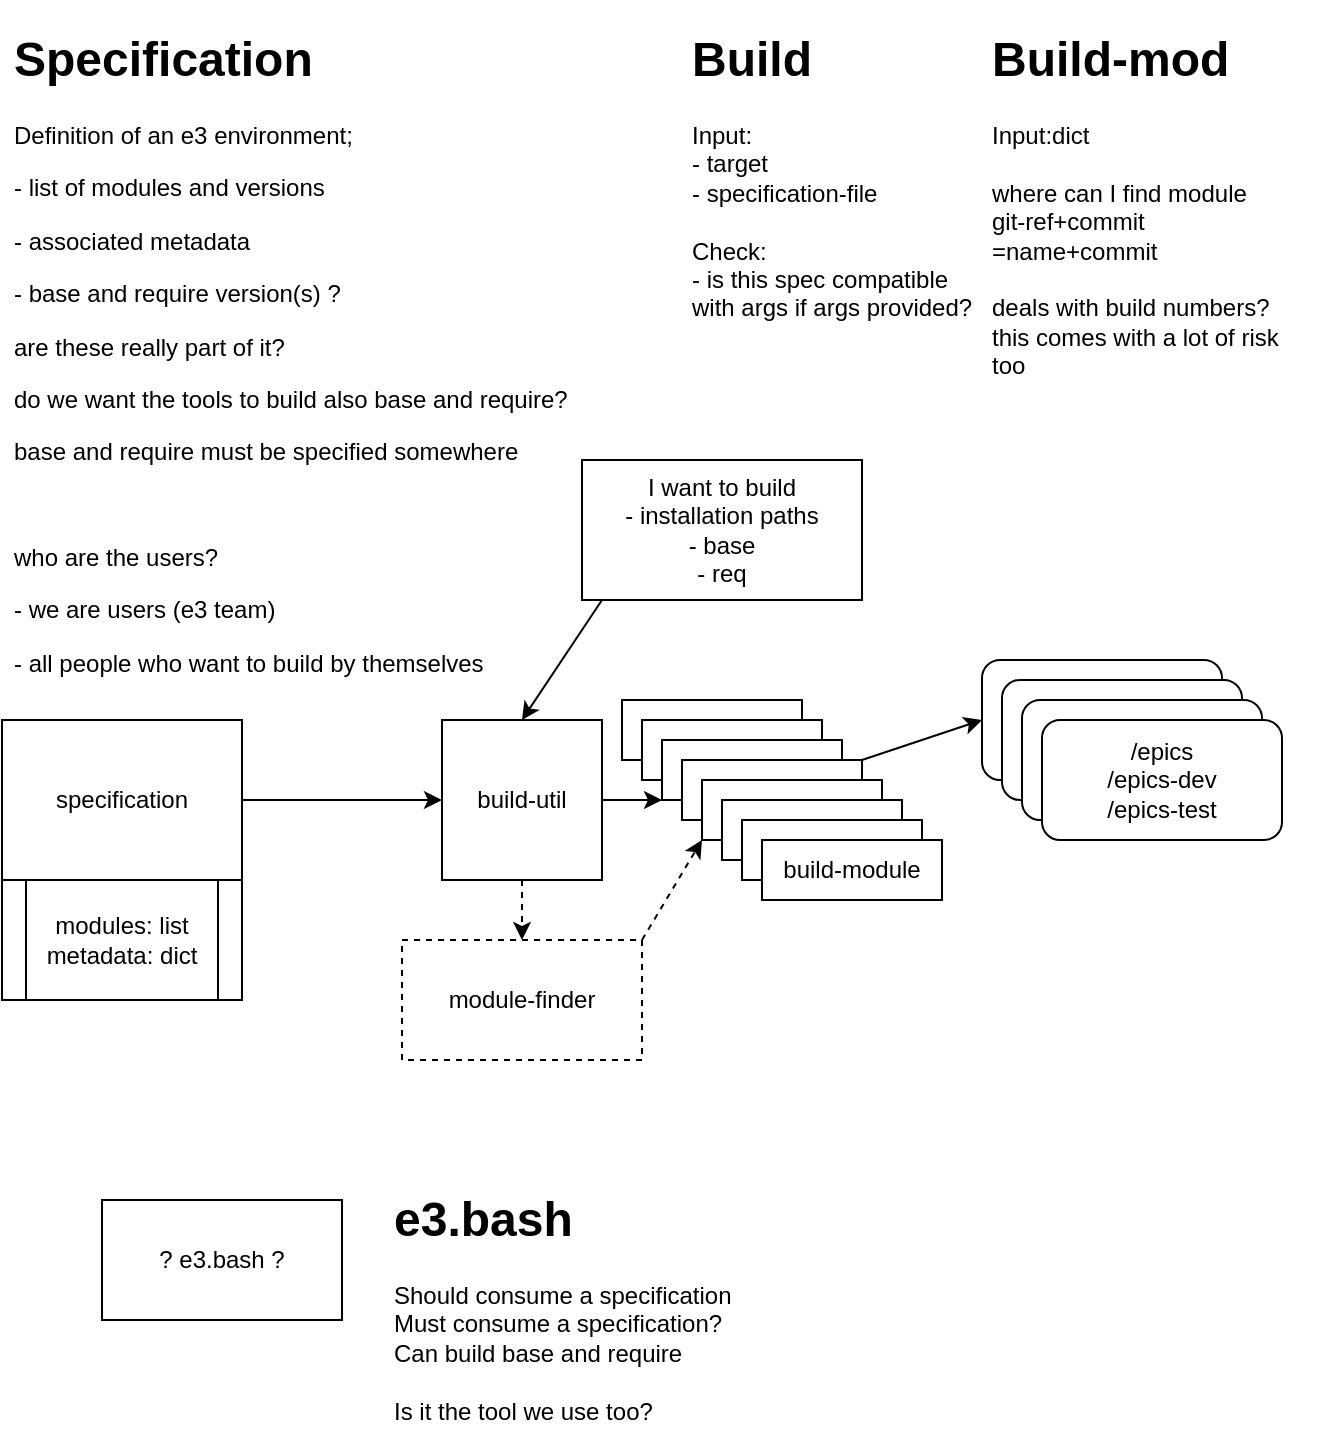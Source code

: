 <mxfile version="14.5.10" type="github">
  <diagram id="X60pKRLHYqNhBMuP8MKD" name="Page-1">
    <mxGraphModel dx="466" dy="773" grid="1" gridSize="10" guides="1" tooltips="1" connect="1" arrows="1" fold="1" page="1" pageScale="1" pageWidth="827" pageHeight="1169" math="0" shadow="0">
      <root>
        <mxCell id="0" />
        <mxCell id="1" parent="0" />
        <mxCell id="a3cAYwDz3qXqtBNzGSlk-1" value="&lt;div&gt;specification&lt;/div&gt;" style="rounded=0;whiteSpace=wrap;html=1;" vertex="1" parent="1">
          <mxGeometry x="20" y="370" width="120" height="80" as="geometry" />
        </mxCell>
        <mxCell id="a3cAYwDz3qXqtBNzGSlk-3" value="&lt;h1&gt;Build&lt;/h1&gt;&lt;div&gt;Input:&lt;/div&gt;&lt;div&gt;- target&lt;/div&gt;&lt;div&gt;- specification-file&lt;br&gt;&lt;/div&gt;&lt;div&gt;&lt;br&gt;&lt;/div&gt;&lt;div&gt;Check:&lt;/div&gt;&lt;div&gt;- is this spec compatible with args if args provided?&lt;br&gt;&lt;/div&gt;" style="text;html=1;strokeColor=none;fillColor=none;spacing=5;spacingTop=-20;whiteSpace=wrap;overflow=hidden;rounded=0;" vertex="1" parent="1">
          <mxGeometry x="360" y="20" width="160" height="190" as="geometry" />
        </mxCell>
        <mxCell id="a3cAYwDz3qXqtBNzGSlk-4" value="&lt;div&gt;modules: list&lt;/div&gt;&lt;div&gt;metadata: dict&lt;br&gt;&lt;/div&gt;" style="shape=process;whiteSpace=wrap;html=1;backgroundOutline=1;" vertex="1" parent="1">
          <mxGeometry x="20" y="450" width="120" height="60" as="geometry" />
        </mxCell>
        <mxCell id="a3cAYwDz3qXqtBNzGSlk-5" value="" style="endArrow=classic;html=1;exitX=1;exitY=0.5;exitDx=0;exitDy=0;" edge="1" parent="1" source="a3cAYwDz3qXqtBNzGSlk-1">
          <mxGeometry width="50" height="50" relative="1" as="geometry">
            <mxPoint x="310" y="390" as="sourcePoint" />
            <mxPoint x="240" y="410" as="targetPoint" />
          </mxGeometry>
        </mxCell>
        <mxCell id="a3cAYwDz3qXqtBNzGSlk-6" value="&lt;div&gt;build-util&lt;/div&gt;" style="whiteSpace=wrap;html=1;aspect=fixed;" vertex="1" parent="1">
          <mxGeometry x="240" y="370" width="80" height="80" as="geometry" />
        </mxCell>
        <mxCell id="a3cAYwDz3qXqtBNzGSlk-7" value="" style="endArrow=classic;html=1;entryX=0.5;entryY=0;entryDx=0;entryDy=0;" edge="1" parent="1" target="a3cAYwDz3qXqtBNzGSlk-6">
          <mxGeometry width="50" height="50" relative="1" as="geometry">
            <mxPoint x="320" y="310" as="sourcePoint" />
            <mxPoint x="360" y="340" as="targetPoint" />
          </mxGeometry>
        </mxCell>
        <mxCell id="a3cAYwDz3qXqtBNzGSlk-9" value="&lt;div&gt;I want to build&lt;/div&gt;&lt;div&gt;- installation paths&lt;/div&gt;&lt;div&gt;- base&lt;/div&gt;&lt;div&gt;- req&lt;br&gt;&lt;/div&gt;" style="rounded=0;whiteSpace=wrap;html=1;" vertex="1" parent="1">
          <mxGeometry x="310" y="240" width="140" height="70" as="geometry" />
        </mxCell>
        <mxCell id="a3cAYwDz3qXqtBNzGSlk-11" value="&lt;div&gt;/epics&lt;/div&gt;&lt;div&gt;/epics-dev&lt;/div&gt;&lt;div&gt;/epics-test&lt;br&gt;&lt;/div&gt;" style="rounded=1;whiteSpace=wrap;html=1;" vertex="1" parent="1">
          <mxGeometry x="510" y="340" width="120" height="60" as="geometry" />
        </mxCell>
        <mxCell id="a3cAYwDz3qXqtBNzGSlk-12" value="&lt;div&gt;/epics&lt;/div&gt;&lt;div&gt;/epics-dev&lt;/div&gt;&lt;div&gt;/epics-test&lt;br&gt;&lt;/div&gt;" style="rounded=1;whiteSpace=wrap;html=1;" vertex="1" parent="1">
          <mxGeometry x="520" y="350" width="120" height="60" as="geometry" />
        </mxCell>
        <mxCell id="a3cAYwDz3qXqtBNzGSlk-13" value="&lt;div&gt;/epics&lt;/div&gt;&lt;div&gt;/epics-dev&lt;/div&gt;&lt;div&gt;/epics-test&lt;br&gt;&lt;/div&gt;" style="rounded=1;whiteSpace=wrap;html=1;" vertex="1" parent="1">
          <mxGeometry x="530" y="360" width="120" height="60" as="geometry" />
        </mxCell>
        <mxCell id="a3cAYwDz3qXqtBNzGSlk-14" value="&lt;div&gt;/epics&lt;/div&gt;&lt;div&gt;/epics-dev&lt;/div&gt;&lt;div&gt;/epics-test&lt;br&gt;&lt;/div&gt;" style="rounded=1;whiteSpace=wrap;html=1;" vertex="1" parent="1">
          <mxGeometry x="540" y="370" width="120" height="60" as="geometry" />
        </mxCell>
        <mxCell id="a3cAYwDz3qXqtBNzGSlk-15" value="" style="endArrow=classic;html=1;exitX=0.5;exitY=1;exitDx=0;exitDy=0;entryX=0.5;entryY=0;entryDx=0;entryDy=0;dashed=1;" edge="1" parent="1" source="a3cAYwDz3qXqtBNzGSlk-6" target="a3cAYwDz3qXqtBNzGSlk-27">
          <mxGeometry width="50" height="50" relative="1" as="geometry">
            <mxPoint x="310" y="390" as="sourcePoint" />
            <mxPoint x="360" y="340" as="targetPoint" />
          </mxGeometry>
        </mxCell>
        <mxCell id="a3cAYwDz3qXqtBNzGSlk-16" value="&lt;h1&gt;Specification&lt;/h1&gt;&lt;p&gt;Definition of an e3 environment;&lt;/p&gt;&lt;p&gt;- list of modules and versions&lt;/p&gt;&lt;p&gt;- associated metadata&lt;/p&gt;&lt;p&gt;- base and require version(s) ?&lt;/p&gt;&lt;p&gt;are these really part of it?&lt;/p&gt;&lt;p&gt;do we want the tools to build also base and require?&lt;/p&gt;&lt;p&gt;base and require must be specified somewhere&lt;/p&gt;&lt;p&gt;&lt;br&gt;&lt;/p&gt;&lt;p&gt;who are the users?&lt;/p&gt;&lt;p&gt;- we are users (e3 team)&lt;/p&gt;&lt;p&gt;- all people who want to build by themselves&lt;br&gt;&lt;/p&gt;" style="text;html=1;strokeColor=none;fillColor=none;spacing=5;spacingTop=-20;whiteSpace=wrap;overflow=hidden;rounded=0;" vertex="1" parent="1">
          <mxGeometry x="21" y="20" width="309" height="360" as="geometry" />
        </mxCell>
        <mxCell id="a3cAYwDz3qXqtBNzGSlk-17" value="build-module" style="rounded=0;whiteSpace=wrap;html=1;" vertex="1" parent="1">
          <mxGeometry x="330" y="360" width="90" height="30" as="geometry" />
        </mxCell>
        <mxCell id="a3cAYwDz3qXqtBNzGSlk-18" value="build-module" style="rounded=0;whiteSpace=wrap;html=1;" vertex="1" parent="1">
          <mxGeometry x="340" y="370" width="90" height="30" as="geometry" />
        </mxCell>
        <mxCell id="a3cAYwDz3qXqtBNzGSlk-19" value="build-module" style="rounded=0;whiteSpace=wrap;html=1;" vertex="1" parent="1">
          <mxGeometry x="350" y="380" width="90" height="30" as="geometry" />
        </mxCell>
        <mxCell id="a3cAYwDz3qXqtBNzGSlk-20" value="build-module" style="rounded=0;whiteSpace=wrap;html=1;" vertex="1" parent="1">
          <mxGeometry x="360" y="390" width="90" height="30" as="geometry" />
        </mxCell>
        <mxCell id="a3cAYwDz3qXqtBNzGSlk-21" value="build-module" style="rounded=0;whiteSpace=wrap;html=1;" vertex="1" parent="1">
          <mxGeometry x="370" y="400" width="90" height="30" as="geometry" />
        </mxCell>
        <mxCell id="a3cAYwDz3qXqtBNzGSlk-22" value="build-module" style="rounded=0;whiteSpace=wrap;html=1;" vertex="1" parent="1">
          <mxGeometry x="380" y="410" width="90" height="30" as="geometry" />
        </mxCell>
        <mxCell id="a3cAYwDz3qXqtBNzGSlk-23" value="build-module" style="rounded=0;whiteSpace=wrap;html=1;" vertex="1" parent="1">
          <mxGeometry x="390" y="420" width="90" height="30" as="geometry" />
        </mxCell>
        <mxCell id="a3cAYwDz3qXqtBNzGSlk-24" value="build-module" style="rounded=0;whiteSpace=wrap;html=1;" vertex="1" parent="1">
          <mxGeometry x="400" y="430" width="90" height="30" as="geometry" />
        </mxCell>
        <mxCell id="a3cAYwDz3qXqtBNzGSlk-25" value="&lt;h1&gt;Build-mod&lt;/h1&gt;&lt;div&gt;Input:dict&lt;/div&gt;&lt;div&gt;&lt;br&gt;&lt;/div&gt;&lt;div&gt;where can I find module&lt;/div&gt;&lt;div&gt;git-ref+commit&lt;/div&gt;&lt;div&gt;=name+commit&lt;br&gt;&lt;/div&gt;&lt;div&gt;&lt;br&gt;&lt;/div&gt;&lt;div&gt;deals with build numbers?&lt;/div&gt;&lt;div&gt;this comes with a lot of risk too&lt;br&gt;&lt;/div&gt;" style="text;html=1;strokeColor=none;fillColor=none;spacing=5;spacingTop=-20;whiteSpace=wrap;overflow=hidden;rounded=0;" vertex="1" parent="1">
          <mxGeometry x="510" y="20" width="170" height="190" as="geometry" />
        </mxCell>
        <mxCell id="a3cAYwDz3qXqtBNzGSlk-27" value="module-finder" style="rounded=0;whiteSpace=wrap;html=1;dashed=1;" vertex="1" parent="1">
          <mxGeometry x="220" y="480" width="120" height="60" as="geometry" />
        </mxCell>
        <mxCell id="a3cAYwDz3qXqtBNzGSlk-28" value="" style="endArrow=classic;html=1;exitX=1;exitY=0;exitDx=0;exitDy=0;entryX=0;entryY=1;entryDx=0;entryDy=0;dashed=1;" edge="1" parent="1" source="a3cAYwDz3qXqtBNzGSlk-27" target="a3cAYwDz3qXqtBNzGSlk-21">
          <mxGeometry width="50" height="50" relative="1" as="geometry">
            <mxPoint x="290" y="460" as="sourcePoint" />
            <mxPoint x="290" y="490" as="targetPoint" />
          </mxGeometry>
        </mxCell>
        <mxCell id="a3cAYwDz3qXqtBNzGSlk-29" value="" style="endArrow=classic;html=1;exitX=1;exitY=0;exitDx=0;exitDy=0;entryX=0;entryY=0.5;entryDx=0;entryDy=0;" edge="1" parent="1" source="a3cAYwDz3qXqtBNzGSlk-20" target="a3cAYwDz3qXqtBNzGSlk-11">
          <mxGeometry width="50" height="50" relative="1" as="geometry">
            <mxPoint x="350" y="490" as="sourcePoint" />
            <mxPoint x="380" y="440" as="targetPoint" />
          </mxGeometry>
        </mxCell>
        <mxCell id="a3cAYwDz3qXqtBNzGSlk-30" value="" style="endArrow=classic;html=1;exitX=1;exitY=0.5;exitDx=0;exitDy=0;entryX=0;entryY=1;entryDx=0;entryDy=0;" edge="1" parent="1" source="a3cAYwDz3qXqtBNzGSlk-6" target="a3cAYwDz3qXqtBNzGSlk-19">
          <mxGeometry width="50" height="50" relative="1" as="geometry">
            <mxPoint x="460" y="400" as="sourcePoint" />
            <mxPoint x="520" y="380" as="targetPoint" />
          </mxGeometry>
        </mxCell>
        <mxCell id="a3cAYwDz3qXqtBNzGSlk-31" value="? e3.bash ?" style="rounded=0;whiteSpace=wrap;html=1;" vertex="1" parent="1">
          <mxGeometry x="70" y="610" width="120" height="60" as="geometry" />
        </mxCell>
        <mxCell id="a3cAYwDz3qXqtBNzGSlk-32" value="&lt;h1&gt;e3.bash&lt;/h1&gt;&lt;div&gt;Should consume a specification&lt;/div&gt;&lt;div&gt;Must consume a specification?&lt;br&gt;&lt;/div&gt;&lt;div&gt;Can build base and require&lt;/div&gt;&lt;div&gt;&lt;br&gt;&lt;/div&gt;&lt;div&gt;Is it the tool we use too?&lt;br&gt;&lt;/div&gt;" style="text;html=1;strokeColor=none;fillColor=none;spacing=5;spacingTop=-20;whiteSpace=wrap;overflow=hidden;rounded=0;" vertex="1" parent="1">
          <mxGeometry x="211" y="600" width="229" height="130" as="geometry" />
        </mxCell>
      </root>
    </mxGraphModel>
  </diagram>
</mxfile>
